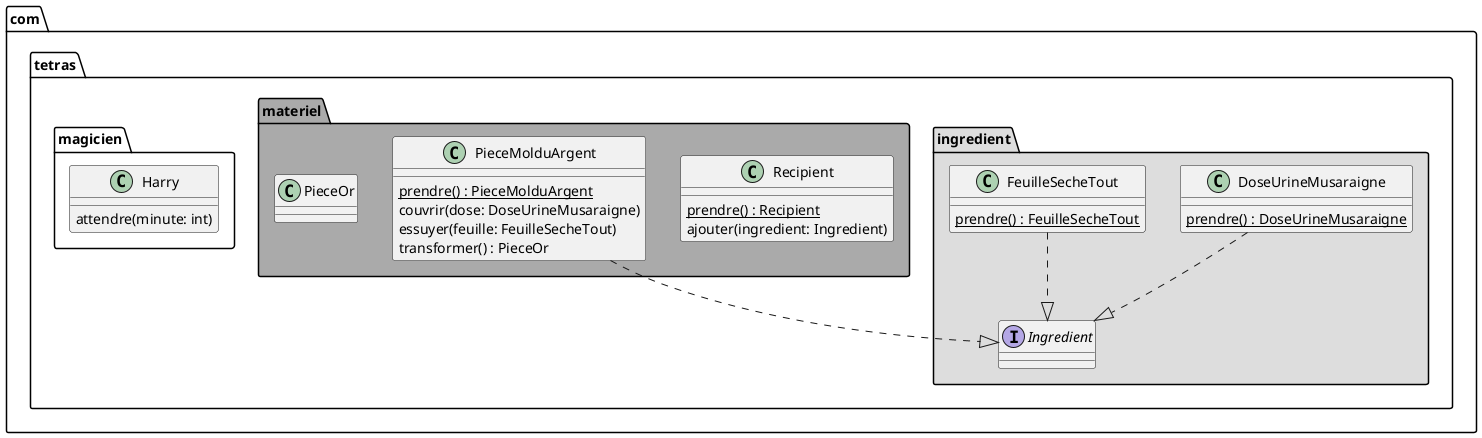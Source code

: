 @startuml Facade

package com.tetras.ingredient #DDDDDD {
    interface Ingredient
    class DoseUrineMusaraigne {
        {static} prendre() : DoseUrineMusaraigne
    }
    class FeuilleSecheTout {
        {static} prendre() : FeuilleSecheTout
    }
}

package com.tetras.materiel #AAAAAA {
    class Recipient {
        {static} prendre() : Recipient
        ajouter(ingredient: Ingredient)
    }
    class PieceMolduArgent {
        {static} prendre() : PieceMolduArgent
        couvrir(dose: DoseUrineMusaraigne)
        essuyer(feuille: FeuilleSecheTout)
        transformer() : PieceOr
    }
    class PieceOr
}

package com.tetras.magicien #FFFFFF {
    class Harry {
        attendre(minute: int)
    }
}
DoseUrineMusaraigne ..|> Ingredient
FeuilleSecheTout ..|> Ingredient
PieceMolduArgent ..|> Ingredient

@enduml